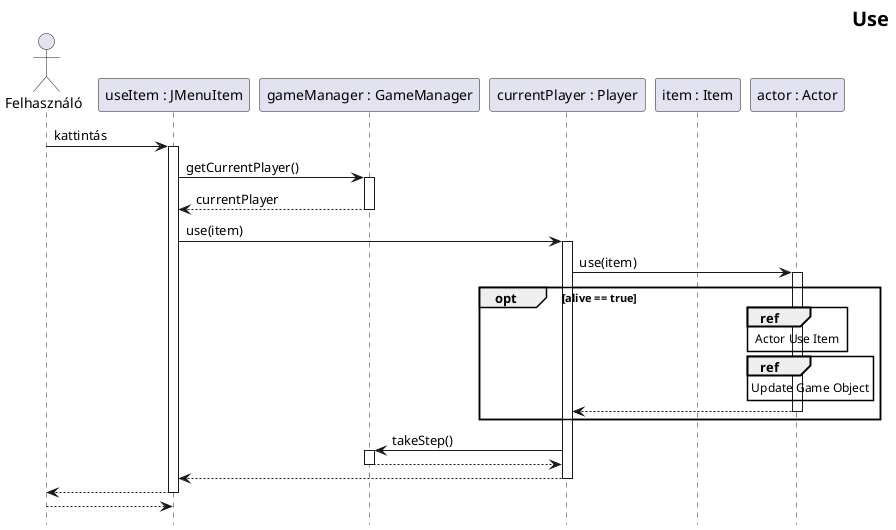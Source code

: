 @startuml Use
skinparam headerFontSize 20
skinparam HeaderFontColor #000000
skinparam HeaderFontStyle bold
header Use
hide footbox

actor p as "Felhasználó"
participant btn as "useItem : JMenuItem"
p -> btn++ : kattintás

participant gm as "gameManager : GameManager"
btn -> gm++ : getCurrentPlayer()
return currentPlayer

participant player as "currentPlayer : Player"
participant item as "item : Item"
btn -> player++ : use(item)

participant a as "actor : Actor"
player -> a++ : use(item)

opt alive == true
    ' todo ez egy korábbi dokumentációból van
    ref over a
    Actor Use Item
    end ref

    ref over a
    Update Game Object
    end ref
    return 
end

player -> gm ++ : takeStep()
return

return 

return 
return

@enduml
